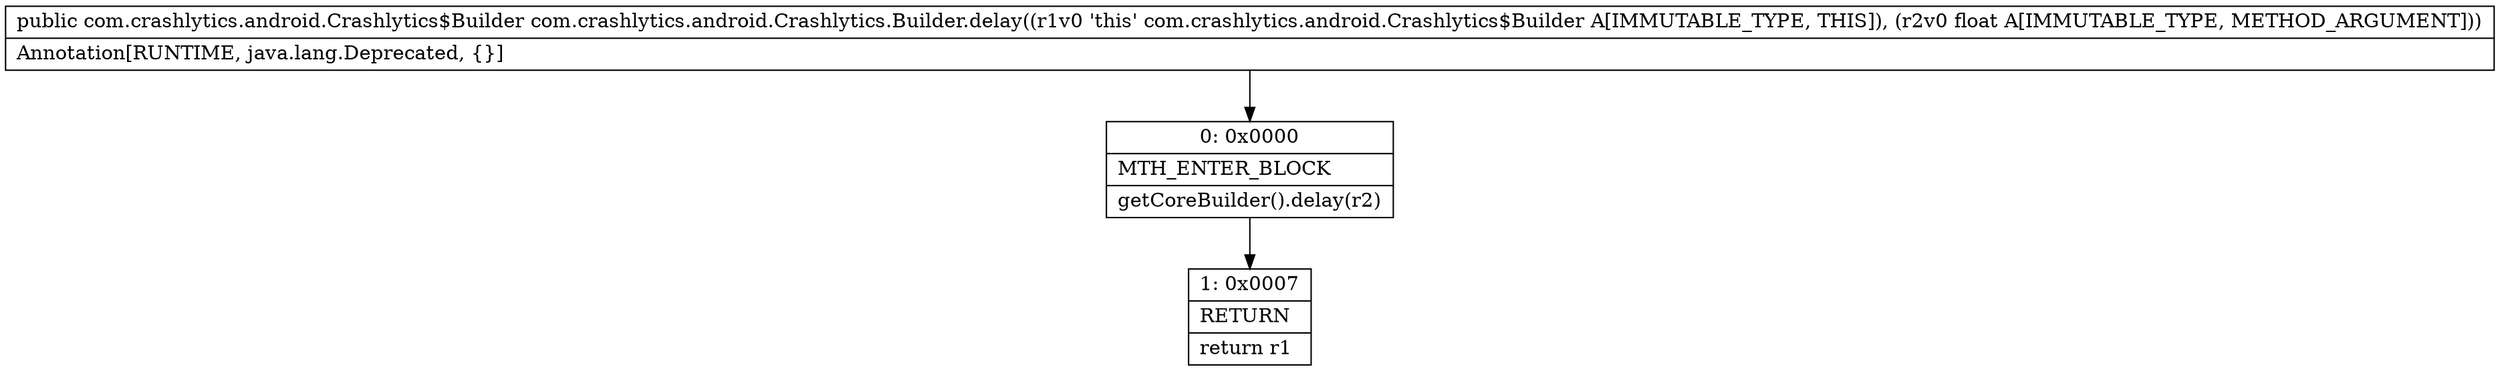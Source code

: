 digraph "CFG forcom.crashlytics.android.Crashlytics.Builder.delay(F)Lcom\/crashlytics\/android\/Crashlytics$Builder;" {
Node_0 [shape=record,label="{0\:\ 0x0000|MTH_ENTER_BLOCK\l|getCoreBuilder().delay(r2)\l}"];
Node_1 [shape=record,label="{1\:\ 0x0007|RETURN\l|return r1\l}"];
MethodNode[shape=record,label="{public com.crashlytics.android.Crashlytics$Builder com.crashlytics.android.Crashlytics.Builder.delay((r1v0 'this' com.crashlytics.android.Crashlytics$Builder A[IMMUTABLE_TYPE, THIS]), (r2v0 float A[IMMUTABLE_TYPE, METHOD_ARGUMENT]))  | Annotation[RUNTIME, java.lang.Deprecated, \{\}]\l}"];
MethodNode -> Node_0;
Node_0 -> Node_1;
}

